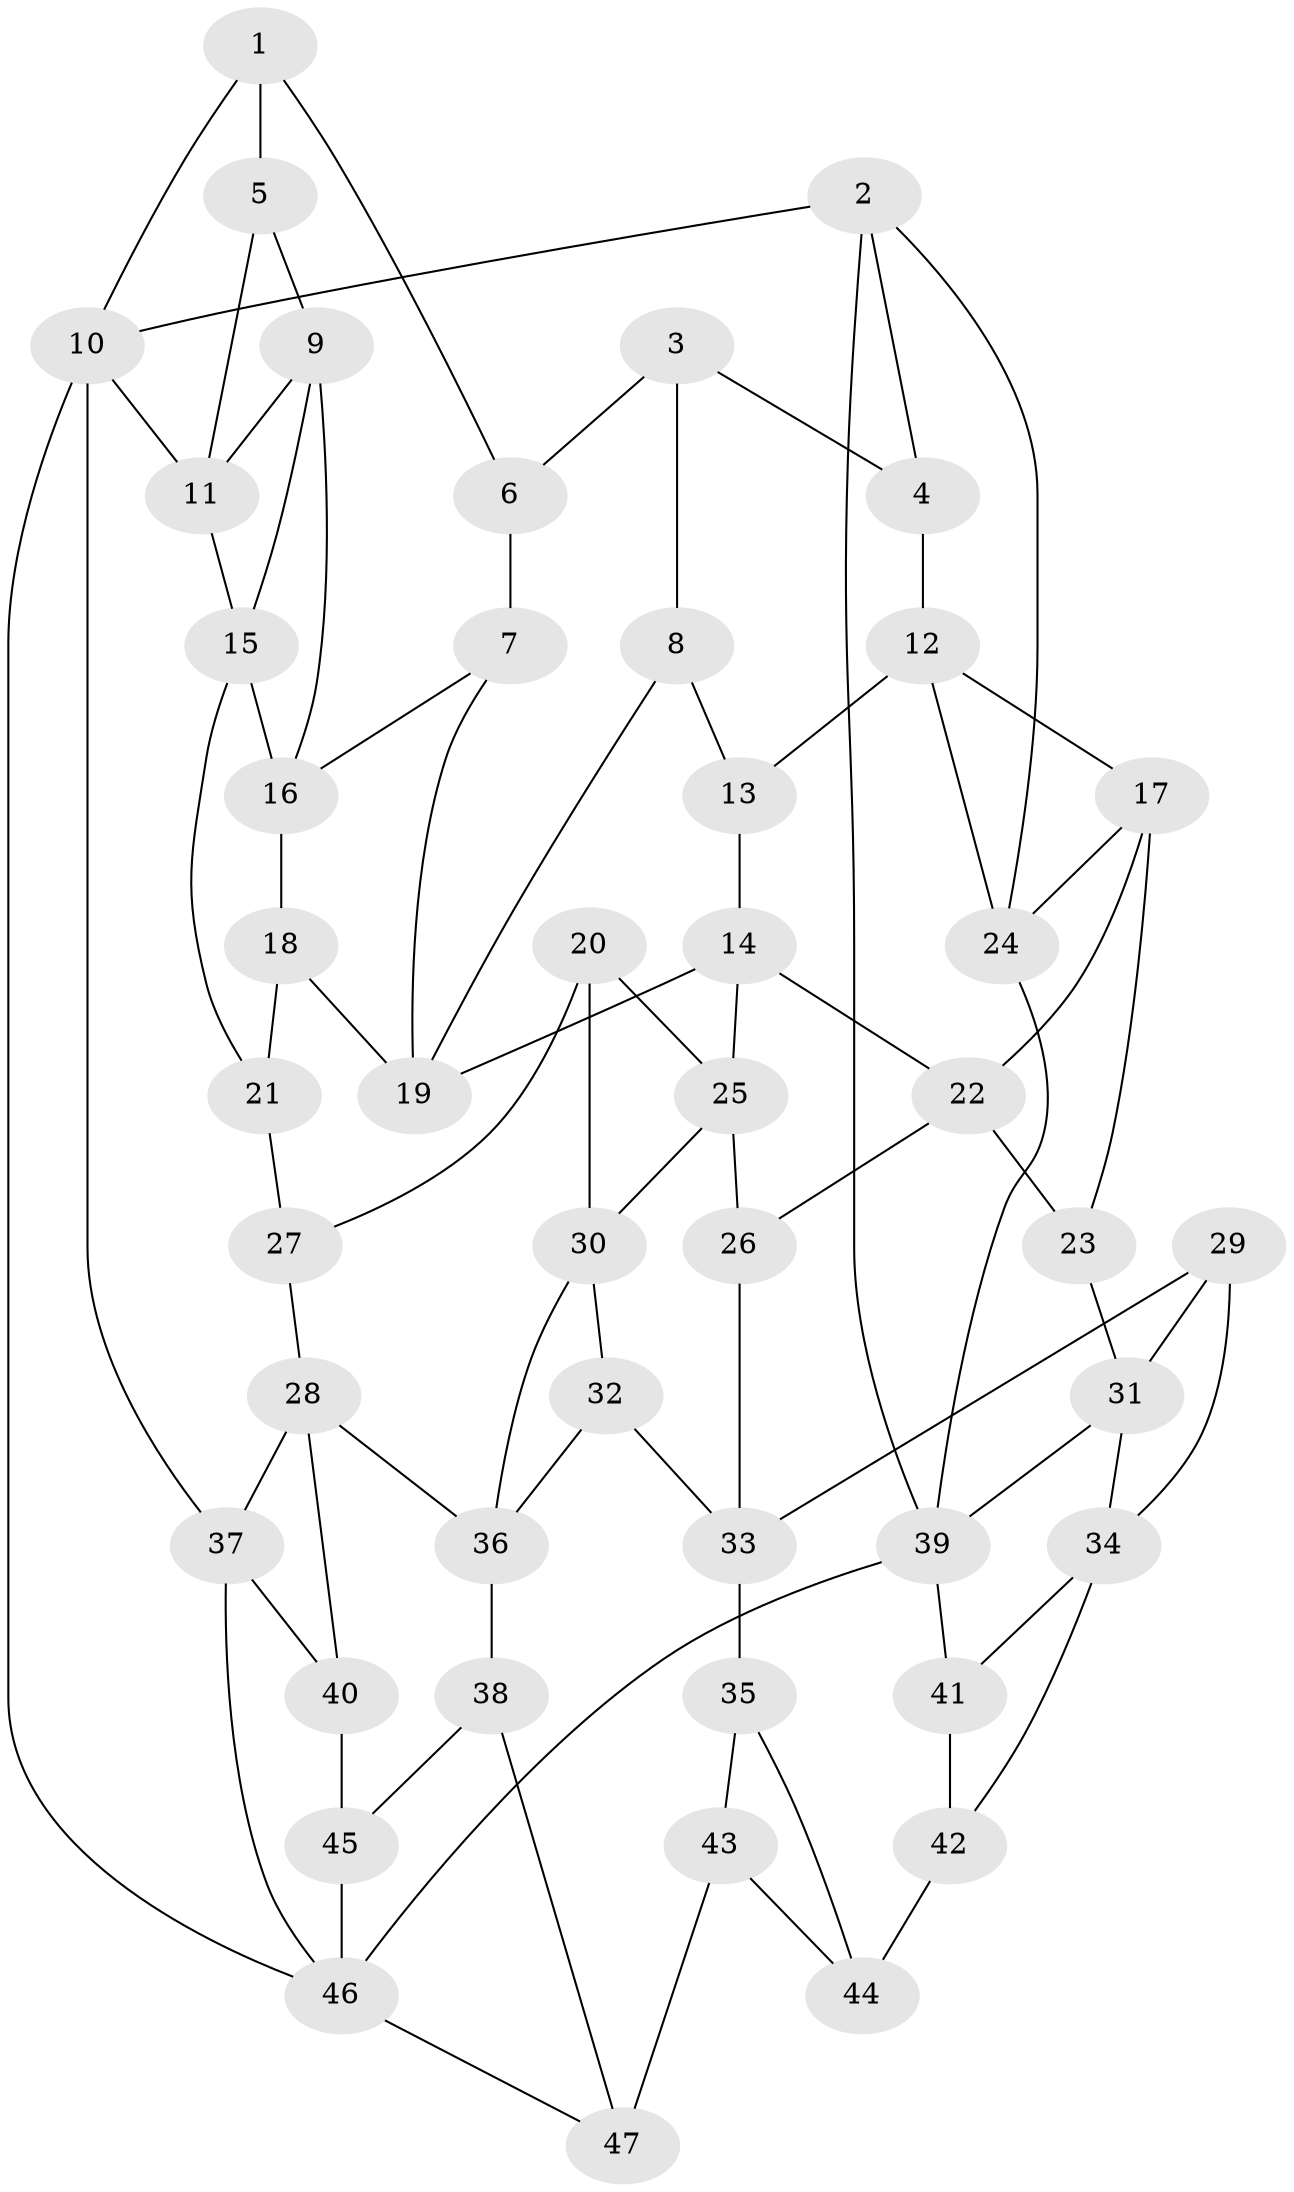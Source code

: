// original degree distribution, {4: 0.23404255319148937, 5: 0.46808510638297873, 6: 0.2553191489361702, 3: 0.0425531914893617}
// Generated by graph-tools (version 1.1) at 2025/03/03/09/25 03:03:20]
// undirected, 47 vertices, 83 edges
graph export_dot {
graph [start="1"]
  node [color=gray90,style=filled];
  1;
  2;
  3;
  4;
  5;
  6;
  7;
  8;
  9;
  10;
  11;
  12;
  13;
  14;
  15;
  16;
  17;
  18;
  19;
  20;
  21;
  22;
  23;
  24;
  25;
  26;
  27;
  28;
  29;
  30;
  31;
  32;
  33;
  34;
  35;
  36;
  37;
  38;
  39;
  40;
  41;
  42;
  43;
  44;
  45;
  46;
  47;
  1 -- 5 [weight=1.0];
  1 -- 6 [weight=1.0];
  1 -- 10 [weight=1.0];
  2 -- 4 [weight=1.0];
  2 -- 10 [weight=1.0];
  2 -- 24 [weight=1.0];
  2 -- 39 [weight=1.0];
  3 -- 4 [weight=1.0];
  3 -- 6 [weight=1.0];
  3 -- 8 [weight=1.0];
  4 -- 12 [weight=1.0];
  5 -- 9 [weight=1.0];
  5 -- 11 [weight=1.0];
  6 -- 7 [weight=1.0];
  7 -- 16 [weight=1.0];
  7 -- 19 [weight=1.0];
  8 -- 13 [weight=1.0];
  8 -- 19 [weight=1.0];
  9 -- 11 [weight=1.0];
  9 -- 15 [weight=1.0];
  9 -- 16 [weight=1.0];
  10 -- 11 [weight=1.0];
  10 -- 37 [weight=1.0];
  10 -- 46 [weight=1.0];
  11 -- 15 [weight=1.0];
  12 -- 13 [weight=1.0];
  12 -- 17 [weight=1.0];
  12 -- 24 [weight=1.0];
  13 -- 14 [weight=1.0];
  14 -- 19 [weight=1.0];
  14 -- 22 [weight=1.0];
  14 -- 25 [weight=1.0];
  15 -- 16 [weight=1.0];
  15 -- 21 [weight=1.0];
  16 -- 18 [weight=1.0];
  17 -- 22 [weight=1.0];
  17 -- 23 [weight=1.0];
  17 -- 24 [weight=1.0];
  18 -- 19 [weight=1.0];
  18 -- 21 [weight=1.0];
  20 -- 25 [weight=1.0];
  20 -- 27 [weight=1.0];
  20 -- 30 [weight=1.0];
  21 -- 27 [weight=2.0];
  22 -- 23 [weight=1.0];
  22 -- 26 [weight=1.0];
  23 -- 31 [weight=1.0];
  24 -- 39 [weight=1.0];
  25 -- 26 [weight=1.0];
  25 -- 30 [weight=1.0];
  26 -- 33 [weight=1.0];
  27 -- 28 [weight=1.0];
  28 -- 36 [weight=1.0];
  28 -- 37 [weight=1.0];
  28 -- 40 [weight=1.0];
  29 -- 31 [weight=1.0];
  29 -- 33 [weight=1.0];
  29 -- 34 [weight=1.0];
  30 -- 32 [weight=1.0];
  30 -- 36 [weight=1.0];
  31 -- 34 [weight=1.0];
  31 -- 39 [weight=1.0];
  32 -- 33 [weight=1.0];
  32 -- 36 [weight=1.0];
  33 -- 35 [weight=1.0];
  34 -- 41 [weight=1.0];
  34 -- 42 [weight=1.0];
  35 -- 43 [weight=1.0];
  35 -- 44 [weight=1.0];
  36 -- 38 [weight=1.0];
  37 -- 40 [weight=1.0];
  37 -- 46 [weight=1.0];
  38 -- 45 [weight=1.0];
  38 -- 47 [weight=1.0];
  39 -- 41 [weight=1.0];
  39 -- 46 [weight=1.0];
  40 -- 45 [weight=2.0];
  41 -- 42 [weight=1.0];
  42 -- 44 [weight=2.0];
  43 -- 44 [weight=1.0];
  43 -- 47 [weight=2.0];
  45 -- 46 [weight=1.0];
  46 -- 47 [weight=1.0];
}
